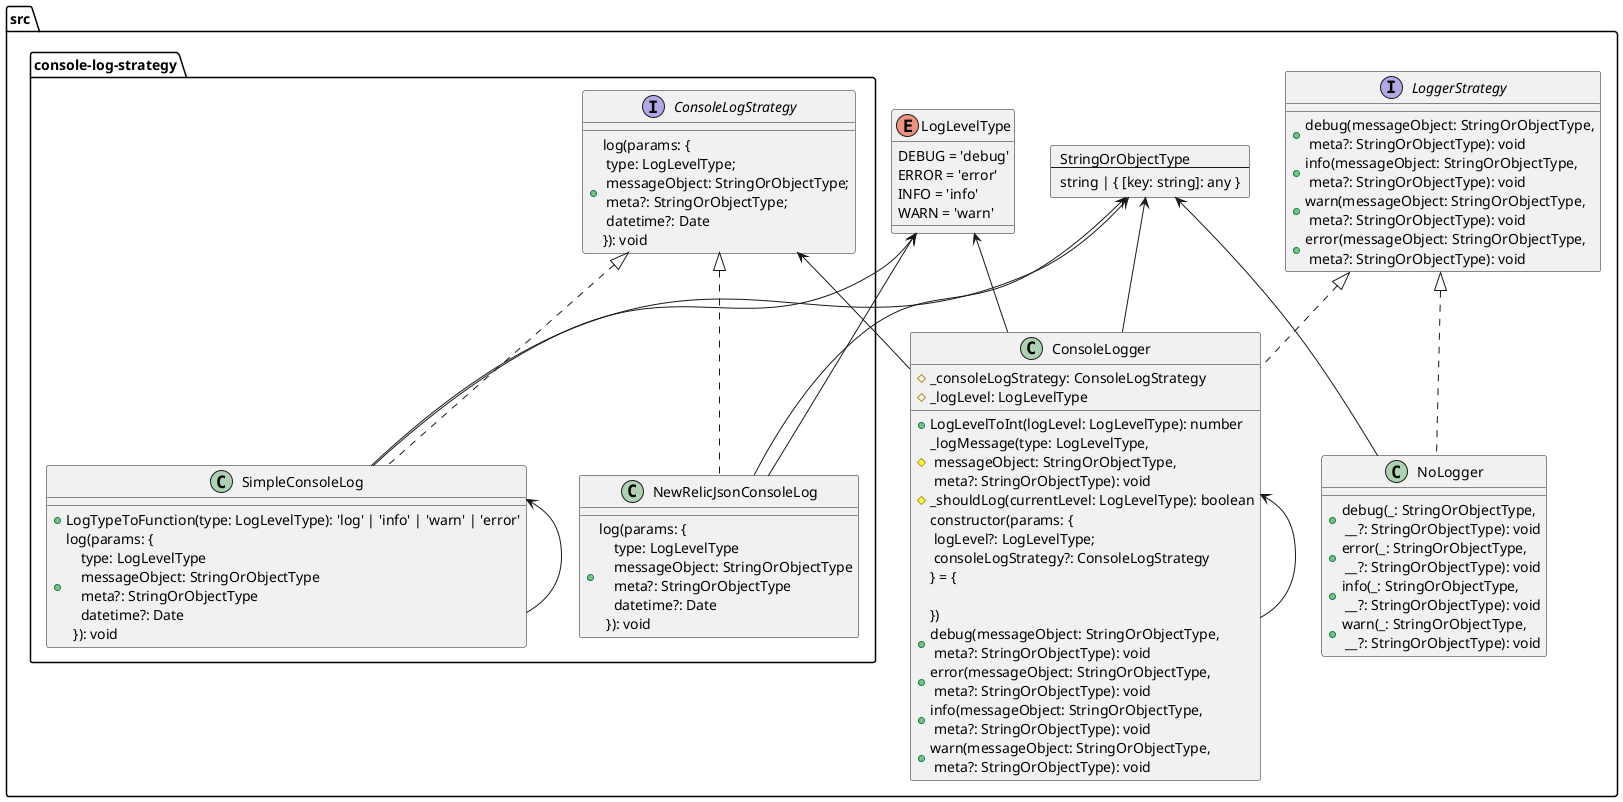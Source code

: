 @startuml
    folder "src" as src_b874d07 {
      class "ConsoleLogger" as console_logger_d9ae554f {
        + LogLevelToInt(logLevel: LogLevelType): number
        # _consoleLogStrategy: ConsoleLogStrategy
        # _logLevel: LogLevelType
        # _logMessage(type: LogLevelType,\n messageObject: StringOrObjectType,\n meta?: StringOrObjectType): void
        # _shouldLog(currentLevel: LogLevelType): boolean
        constructor(params: {\n logLevel?: LogLevelType;\n consoleLogStrategy?: ConsoleLogStrategy \n} = {\n\n})
        + debug(messageObject: StringOrObjectType,\n meta?: StringOrObjectType): void
        + error(messageObject: StringOrObjectType,\n meta?: StringOrObjectType): void
        + info(messageObject: StringOrObjectType,\n meta?: StringOrObjectType): void
        + warn(messageObject: StringOrObjectType,\n meta?: StringOrObjectType): void
      }
      enum "LogLevelType" as log_level_type_94add8b {
        DEBUG = 'debug'
        ERROR = 'error'
        INFO = 'info'
        WARN = 'warn'
      }
      card string_or_object_type_765b9703 [
        StringOrObjectType
        ---
        string | { [key: string]: any }
      ]
      interface "LoggerStrategy" as logger_strategy_765b9703 {
        + debug(messageObject: StringOrObjectType,\n meta?: StringOrObjectType): void
        + info(messageObject: StringOrObjectType,\n meta?: StringOrObjectType): void
        + warn(messageObject: StringOrObjectType,\n meta?: StringOrObjectType): void
        + error(messageObject: StringOrObjectType,\n meta?: StringOrObjectType): void
      }
      class "NoLogger" as no_logger_efb5639 {
        + debug(_: StringOrObjectType,\n __?: StringOrObjectType): void
        + error(_: StringOrObjectType,\n __?: StringOrObjectType): void
        + info(_: StringOrObjectType,\n __?: StringOrObjectType): void
        + warn(_: StringOrObjectType,\n __?: StringOrObjectType): void
      }
      folder "console-log-strategy" as console_log_strategy_5838fe20 {
        interface "ConsoleLogStrategy" as console_log_strategy_7d0f5d8e {
          + log(params: {\n type: LogLevelType;\n messageObject: StringOrObjectType;\n meta?: StringOrObjectType;\n datetime?: Date \n}): void
        }
        class "NewRelicJsonConsoleLog" as new_relic_json_console_log_cea23840 {
          + log(params: {\n    type: LogLevelType\n    messageObject: StringOrObjectType\n    meta?: StringOrObjectType\n    datetime?: Date\n  }): void
        }
        class "SimpleConsoleLog" as simple_console_log_8617eebb {
          + LogTypeToFunction(type: LogLevelType): 'log' | 'info' | 'warn' | 'error'
          + log(params: {\n    type: LogLevelType\n    messageObject: StringOrObjectType\n    meta?: StringOrObjectType\n    datetime?: Date\n  }): void
        }
      }
    }
  new_relic_json_console_log_cea23840 -up-> log_level_type_94add8b
  new_relic_json_console_log_cea23840 -up-> string_or_object_type_765b9703
  new_relic_json_console_log_cea23840 .up.|> console_log_strategy_7d0f5d8e
  simple_console_log_8617eebb -up-> log_level_type_94add8b
  simple_console_log_8617eebb -up-> string_or_object_type_765b9703
  simple_console_log_8617eebb -up-> simple_console_log_8617eebb
  simple_console_log_8617eebb .up.|> console_log_strategy_7d0f5d8e
  console_logger_d9ae554f -up-> console_log_strategy_7d0f5d8e
  console_logger_d9ae554f -up-> log_level_type_94add8b
  console_logger_d9ae554f -up-> string_or_object_type_765b9703
  console_logger_d9ae554f -up-> console_logger_d9ae554f
  console_logger_d9ae554f .up.|> logger_strategy_765b9703
  no_logger_efb5639 -up-> string_or_object_type_765b9703
  no_logger_efb5639 .up.|> logger_strategy_765b9703
@enduml